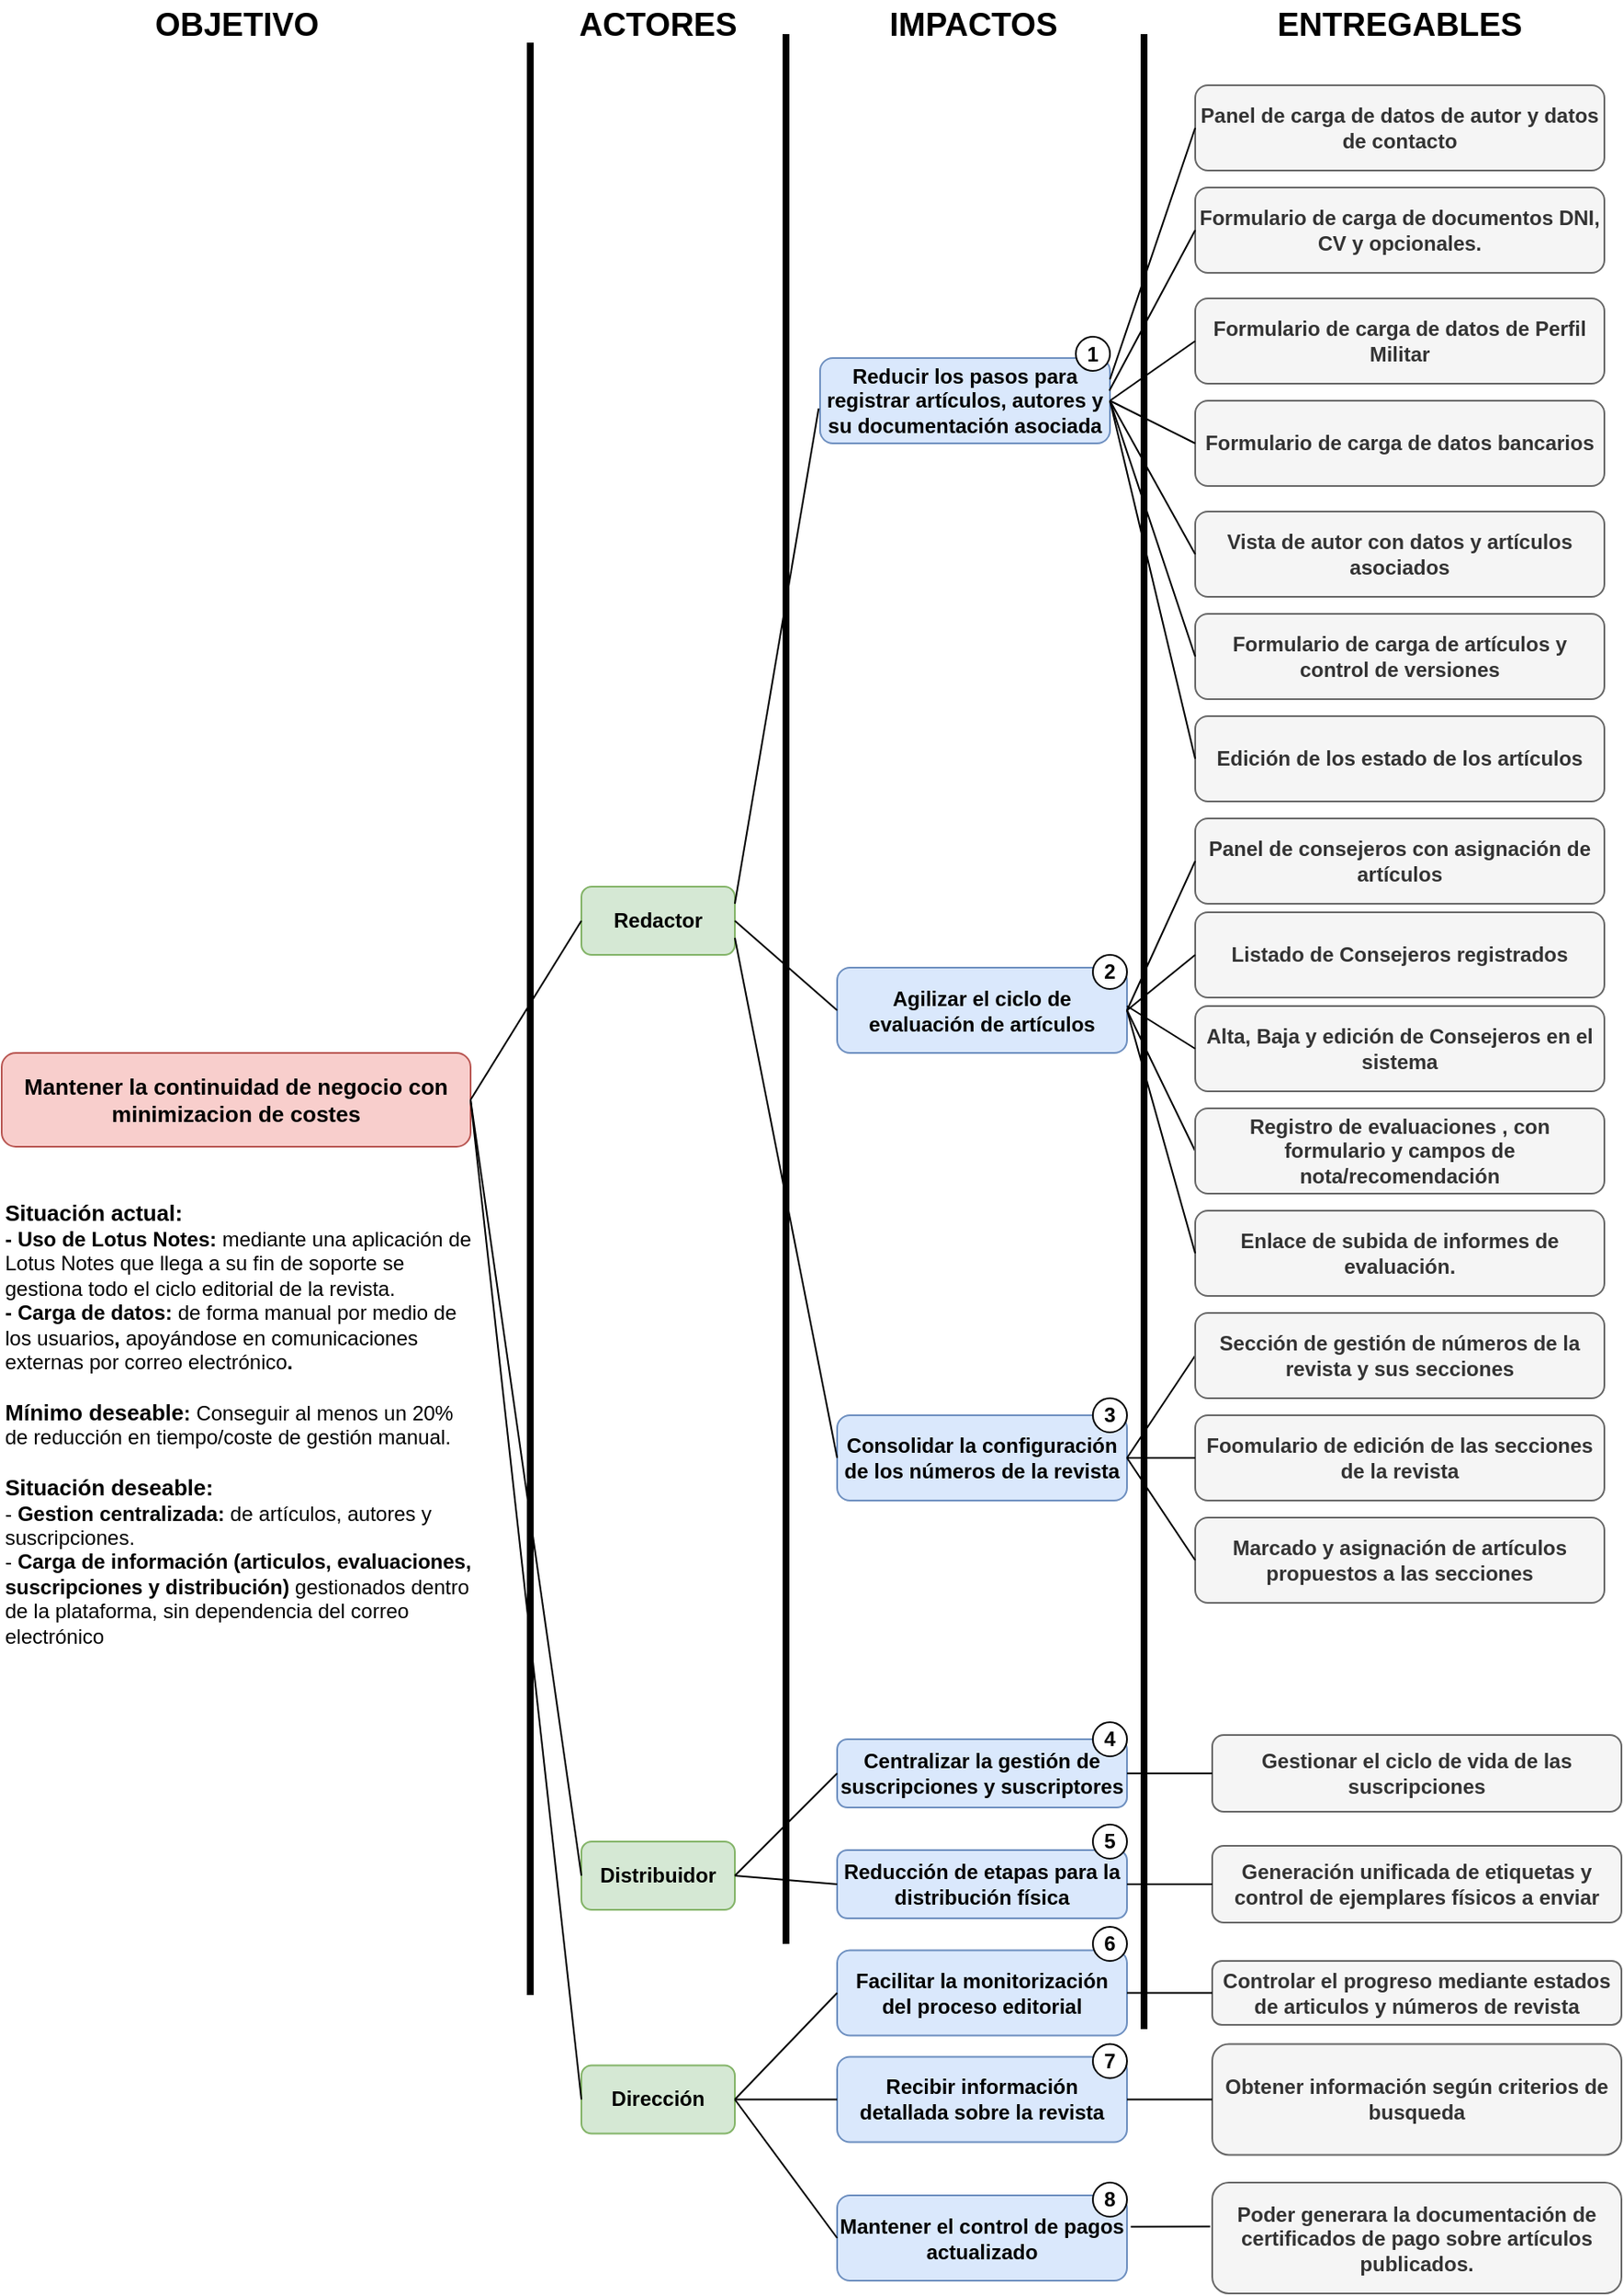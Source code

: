 <mxfile version="28.2.4">
  <diagram name="Página-1" id="cSd-_wRobqRKL74ayYy6">
    <mxGraphModel dx="1668" dy="925" grid="1" gridSize="10" guides="1" tooltips="1" connect="1" arrows="1" fold="1" page="1" pageScale="1" pageWidth="827" pageHeight="1169" math="0" shadow="0">
      <root>
        <mxCell id="0" />
        <mxCell id="1" parent="0" />
        <mxCell id="NgBLxMBELUggTvaBQ7se-1" value="&lt;b&gt;Mantener la continuidad de negocio con minimizacion de costes&lt;/b&gt;" style="rounded=1;whiteSpace=wrap;html=1;fillColor=#f8cecc;strokeColor=#b85450;fontSize=13;" parent="1" vertex="1">
          <mxGeometry x="140" y="917.5" width="275" height="55" as="geometry" />
        </mxCell>
        <mxCell id="NgBLxMBELUggTvaBQ7se-2" value="Redactor" style="rounded=1;whiteSpace=wrap;html=1;fontStyle=1;fillColor=#d5e8d4;strokeColor=#82b366;" parent="1" vertex="1">
          <mxGeometry x="480" y="820" width="90" height="40" as="geometry" />
        </mxCell>
        <mxCell id="NgBLxMBELUggTvaBQ7se-3" value="Dirección" style="rounded=1;whiteSpace=wrap;html=1;fontStyle=1;fillColor=#d5e8d4;strokeColor=#82b366;" parent="1" vertex="1">
          <mxGeometry x="480" y="1511.25" width="90" height="40" as="geometry" />
        </mxCell>
        <mxCell id="NgBLxMBELUggTvaBQ7se-4" value="Agilizar el ciclo de evaluación de artículos" style="rounded=1;whiteSpace=wrap;html=1;fontStyle=1;fillColor=#dae8fc;strokeColor=#6c8ebf;" parent="1" vertex="1">
          <mxGeometry x="630" y="867.5" width="170" height="50" as="geometry" />
        </mxCell>
        <mxCell id="NgBLxMBELUggTvaBQ7se-5" value="Consolidar la configuración de los números de la revista" style="rounded=1;whiteSpace=wrap;html=1;fontStyle=1;fillColor=#dae8fc;strokeColor=#6c8ebf;" parent="1" vertex="1">
          <mxGeometry x="630" y="1130" width="170" height="50" as="geometry" />
        </mxCell>
        <mxCell id="NgBLxMBELUggTvaBQ7se-6" value="Reducir los pasos para registrar artículos, autores y su documentación asociada" style="rounded=1;whiteSpace=wrap;html=1;fontStyle=1;fillColor=#dae8fc;strokeColor=#6c8ebf;" parent="1" vertex="1">
          <mxGeometry x="620" y="510" width="170" height="50" as="geometry" />
        </mxCell>
        <mxCell id="NgBLxMBELUggTvaBQ7se-7" value="Centralizar la gestión de suscripciones y suscriptores" style="rounded=1;whiteSpace=wrap;html=1;fontStyle=1;fillColor=#dae8fc;strokeColor=#6c8ebf;" parent="1" vertex="1">
          <mxGeometry x="630" y="1320" width="170" height="40" as="geometry" />
        </mxCell>
        <mxCell id="NgBLxMBELUggTvaBQ7se-8" value="Facilitar la monitorización del proceso editorial" style="rounded=1;whiteSpace=wrap;html=1;fontStyle=1;fillColor=#dae8fc;strokeColor=#6c8ebf;" parent="1" vertex="1">
          <mxGeometry x="630" y="1443.75" width="170" height="50" as="geometry" />
        </mxCell>
        <mxCell id="NgBLxMBELUggTvaBQ7se-9" value="Recibir información detallada sobre la revista" style="rounded=1;whiteSpace=wrap;html=1;fontStyle=1;fillColor=#dae8fc;strokeColor=#6c8ebf;" parent="1" vertex="1">
          <mxGeometry x="630" y="1506.25" width="170" height="50" as="geometry" />
        </mxCell>
        <mxCell id="NgBLxMBELUggTvaBQ7se-10" value="Panel de&amp;nbsp;carga de datos de autor y datos de contacto" style="rounded=1;whiteSpace=wrap;html=1;fontStyle=1;fillColor=#f5f5f5;fontColor=#333333;strokeColor=#666666;" parent="1" vertex="1">
          <mxGeometry x="840" y="350" width="240" height="50" as="geometry" />
        </mxCell>
        <mxCell id="NgBLxMBELUggTvaBQ7se-12" value="Formulario de carga de documentos DNI, CV y opcionales." style="rounded=1;whiteSpace=wrap;html=1;fontStyle=1;align=center;fillColor=#f5f5f5;fontColor=#333333;strokeColor=#666666;" parent="1" vertex="1">
          <mxGeometry x="840" y="410" width="240" height="50" as="geometry" />
        </mxCell>
        <mxCell id="NgBLxMBELUggTvaBQ7se-13" value="Obtener información según criterios de busqueda" style="rounded=1;whiteSpace=wrap;html=1;fontStyle=1;fillColor=#f5f5f5;fontColor=#333333;strokeColor=#666666;" parent="1" vertex="1">
          <mxGeometry x="850" y="1498.75" width="240" height="65" as="geometry" />
        </mxCell>
        <mxCell id="NgBLxMBELUggTvaBQ7se-14" value="Controlar el progreso mediante estados de articulos y números de revista" style="rounded=1;whiteSpace=wrap;html=1;fontStyle=1;fillColor=#f5f5f5;fontColor=#333333;strokeColor=#666666;" parent="1" vertex="1">
          <mxGeometry x="850" y="1450" width="240" height="37.5" as="geometry" />
        </mxCell>
        <mxCell id="NgBLxMBELUggTvaBQ7se-16" value="Distribuidor" style="rounded=1;whiteSpace=wrap;html=1;fontStyle=1;fillColor=#d5e8d4;strokeColor=#82b366;" parent="1" vertex="1">
          <mxGeometry x="480" y="1380" width="90" height="40" as="geometry" />
        </mxCell>
        <mxCell id="NgBLxMBELUggTvaBQ7se-17" value="Gestionar el ciclo de vida de las suscripciones" style="rounded=1;whiteSpace=wrap;html=1;fontStyle=1;fillColor=#f5f5f5;fontColor=#333333;strokeColor=#666666;" parent="1" vertex="1">
          <mxGeometry x="850" y="1317.5" width="240" height="45" as="geometry" />
        </mxCell>
        <mxCell id="NgBLxMBELUggTvaBQ7se-18" value="" style="endArrow=none;html=1;rounded=0;exitX=1;exitY=0.5;exitDx=0;exitDy=0;entryX=0;entryY=0.5;entryDx=0;entryDy=0;" parent="1" source="NgBLxMBELUggTvaBQ7se-1" target="NgBLxMBELUggTvaBQ7se-2" edge="1">
          <mxGeometry width="50" height="50" relative="1" as="geometry">
            <mxPoint x="660" y="630" as="sourcePoint" />
            <mxPoint x="710" y="580" as="targetPoint" />
          </mxGeometry>
        </mxCell>
        <mxCell id="NgBLxMBELUggTvaBQ7se-19" value="" style="endArrow=none;html=1;rounded=0;exitX=1;exitY=0.25;exitDx=0;exitDy=0;entryX=-0.005;entryY=0.592;entryDx=0;entryDy=0;entryPerimeter=0;" parent="1" source="NgBLxMBELUggTvaBQ7se-2" target="NgBLxMBELUggTvaBQ7se-6" edge="1">
          <mxGeometry width="50" height="50" relative="1" as="geometry">
            <mxPoint x="660" y="630" as="sourcePoint" />
            <mxPoint x="710" y="580" as="targetPoint" />
          </mxGeometry>
        </mxCell>
        <mxCell id="NgBLxMBELUggTvaBQ7se-20" value="" style="endArrow=none;html=1;rounded=0;exitX=1;exitY=0.25;exitDx=0;exitDy=0;entryX=0;entryY=0.5;entryDx=0;entryDy=0;" parent="1" source="NgBLxMBELUggTvaBQ7se-6" target="NgBLxMBELUggTvaBQ7se-10" edge="1">
          <mxGeometry width="50" height="50" relative="1" as="geometry">
            <mxPoint x="660" y="630" as="sourcePoint" />
            <mxPoint x="710" y="580" as="targetPoint" />
          </mxGeometry>
        </mxCell>
        <mxCell id="NgBLxMBELUggTvaBQ7se-21" value="" style="endArrow=none;html=1;rounded=0;exitX=0.998;exitY=0.383;exitDx=0;exitDy=0;entryX=0;entryY=0.5;entryDx=0;entryDy=0;exitPerimeter=0;" parent="1" source="NgBLxMBELUggTvaBQ7se-6" target="NgBLxMBELUggTvaBQ7se-12" edge="1">
          <mxGeometry width="50" height="50" relative="1" as="geometry">
            <mxPoint x="660" y="630" as="sourcePoint" />
            <mxPoint x="710" y="580" as="targetPoint" />
          </mxGeometry>
        </mxCell>
        <mxCell id="NgBLxMBELUggTvaBQ7se-22" value="" style="endArrow=none;html=1;rounded=0;exitX=1;exitY=0.5;exitDx=0;exitDy=0;entryX=0;entryY=0.5;entryDx=0;entryDy=0;" parent="1" source="NgBLxMBELUggTvaBQ7se-9" target="NgBLxMBELUggTvaBQ7se-13" edge="1">
          <mxGeometry width="50" height="50" relative="1" as="geometry">
            <mxPoint x="670" y="1396.25" as="sourcePoint" />
            <mxPoint x="720" y="1346.25" as="targetPoint" />
          </mxGeometry>
        </mxCell>
        <mxCell id="NgBLxMBELUggTvaBQ7se-23" value="" style="endArrow=none;html=1;rounded=0;exitX=1;exitY=0.5;exitDx=0;exitDy=0;entryX=0;entryY=0.5;entryDx=0;entryDy=0;" parent="1" source="NgBLxMBELUggTvaBQ7se-8" target="NgBLxMBELUggTvaBQ7se-14" edge="1">
          <mxGeometry width="50" height="50" relative="1" as="geometry">
            <mxPoint x="670" y="1396.25" as="sourcePoint" />
            <mxPoint x="720" y="1346.25" as="targetPoint" />
          </mxGeometry>
        </mxCell>
        <mxCell id="NgBLxMBELUggTvaBQ7se-24" value="" style="endArrow=none;html=1;rounded=0;exitX=1;exitY=0.5;exitDx=0;exitDy=0;entryX=0;entryY=0.5;entryDx=0;entryDy=0;" parent="1" source="NgBLxMBELUggTvaBQ7se-3" target="NgBLxMBELUggTvaBQ7se-9" edge="1">
          <mxGeometry width="50" height="50" relative="1" as="geometry">
            <mxPoint x="660" y="1196.25" as="sourcePoint" />
            <mxPoint x="710" y="1146.25" as="targetPoint" />
          </mxGeometry>
        </mxCell>
        <mxCell id="NgBLxMBELUggTvaBQ7se-25" value="" style="endArrow=none;html=1;rounded=0;exitX=1;exitY=0.5;exitDx=0;exitDy=0;entryX=0;entryY=0.5;entryDx=0;entryDy=0;" parent="1" source="NgBLxMBELUggTvaBQ7se-3" target="NgBLxMBELUggTvaBQ7se-8" edge="1">
          <mxGeometry width="50" height="50" relative="1" as="geometry">
            <mxPoint x="660" y="1196.25" as="sourcePoint" />
            <mxPoint x="710" y="1146.25" as="targetPoint" />
          </mxGeometry>
        </mxCell>
        <mxCell id="NgBLxMBELUggTvaBQ7se-26" value="" style="endArrow=none;html=1;rounded=0;exitX=1;exitY=0.5;exitDx=0;exitDy=0;entryX=0;entryY=0.5;entryDx=0;entryDy=0;" parent="1" source="NgBLxMBELUggTvaBQ7se-16" target="NgBLxMBELUggTvaBQ7se-7" edge="1">
          <mxGeometry width="50" height="50" relative="1" as="geometry">
            <mxPoint x="660" y="1150" as="sourcePoint" />
            <mxPoint x="710" y="1100" as="targetPoint" />
          </mxGeometry>
        </mxCell>
        <mxCell id="NgBLxMBELUggTvaBQ7se-27" value="" style="endArrow=none;html=1;rounded=0;exitX=1;exitY=0.5;exitDx=0;exitDy=0;entryX=0;entryY=0.5;entryDx=0;entryDy=0;" parent="1" source="NgBLxMBELUggTvaBQ7se-7" target="NgBLxMBELUggTvaBQ7se-17" edge="1">
          <mxGeometry width="50" height="50" relative="1" as="geometry">
            <mxPoint x="670" y="1350" as="sourcePoint" />
            <mxPoint x="720" y="1300" as="targetPoint" />
          </mxGeometry>
        </mxCell>
        <mxCell id="NgBLxMBELUggTvaBQ7se-28" value="" style="endArrow=none;html=1;rounded=0;exitX=1;exitY=0.75;exitDx=0;exitDy=0;entryX=0;entryY=0.5;entryDx=0;entryDy=0;" parent="1" source="NgBLxMBELUggTvaBQ7se-2" target="NgBLxMBELUggTvaBQ7se-5" edge="1">
          <mxGeometry width="50" height="50" relative="1" as="geometry">
            <mxPoint x="660" y="630" as="sourcePoint" />
            <mxPoint x="710" y="580" as="targetPoint" />
          </mxGeometry>
        </mxCell>
        <mxCell id="NgBLxMBELUggTvaBQ7se-29" value="" style="endArrow=none;html=1;rounded=0;exitX=1;exitY=0.5;exitDx=0;exitDy=0;entryX=0;entryY=0.5;entryDx=0;entryDy=0;" parent="1" source="NgBLxMBELUggTvaBQ7se-5" target="pvU-2DZ_yvHuzhMmbwo7-5" edge="1">
          <mxGeometry width="50" height="50" relative="1" as="geometry">
            <mxPoint x="670" y="1350" as="sourcePoint" />
            <mxPoint x="850.0" y="1280" as="targetPoint" />
          </mxGeometry>
        </mxCell>
        <mxCell id="NgBLxMBELUggTvaBQ7se-30" value="" style="endArrow=none;html=1;rounded=0;exitX=1;exitY=0.5;exitDx=0;exitDy=0;entryX=0;entryY=0.5;entryDx=0;entryDy=0;" parent="1" source="NgBLxMBELUggTvaBQ7se-4" target="pvU-2DZ_yvHuzhMmbwo7-15" edge="1">
          <mxGeometry width="50" height="50" relative="1" as="geometry">
            <mxPoint x="670" y="990" as="sourcePoint" />
            <mxPoint x="850.0" y="860" as="targetPoint" />
          </mxGeometry>
        </mxCell>
        <mxCell id="NgBLxMBELUggTvaBQ7se-31" value="" style="endArrow=none;html=1;rounded=0;exitX=1;exitY=0.5;exitDx=0;exitDy=0;entryX=0;entryY=0.5;entryDx=0;entryDy=0;" parent="1" source="NgBLxMBELUggTvaBQ7se-1" target="NgBLxMBELUggTvaBQ7se-16" edge="1">
          <mxGeometry width="50" height="50" relative="1" as="geometry">
            <mxPoint x="660" y="630" as="sourcePoint" />
            <mxPoint x="710" y="580" as="targetPoint" />
          </mxGeometry>
        </mxCell>
        <mxCell id="NgBLxMBELUggTvaBQ7se-32" value="" style="endArrow=none;html=1;rounded=0;exitX=1;exitY=0.5;exitDx=0;exitDy=0;entryX=0;entryY=0.5;entryDx=0;entryDy=0;" parent="1" source="NgBLxMBELUggTvaBQ7se-1" target="NgBLxMBELUggTvaBQ7se-3" edge="1">
          <mxGeometry width="50" height="50" relative="1" as="geometry">
            <mxPoint x="660" y="630" as="sourcePoint" />
            <mxPoint x="710" y="580" as="targetPoint" />
          </mxGeometry>
        </mxCell>
        <mxCell id="NgBLxMBELUggTvaBQ7se-33" value="ACTORES" style="text;html=1;align=center;verticalAlign=middle;whiteSpace=wrap;rounded=0;fontSize=19;fontStyle=1" parent="1" vertex="1">
          <mxGeometry x="495" y="300" width="60" height="30" as="geometry" />
        </mxCell>
        <mxCell id="NgBLxMBELUggTvaBQ7se-34" value="IMPACTOS" style="text;html=1;align=center;verticalAlign=middle;whiteSpace=wrap;rounded=0;fontSize=19;fontStyle=1" parent="1" vertex="1">
          <mxGeometry x="680" y="300" width="60" height="30" as="geometry" />
        </mxCell>
        <mxCell id="NgBLxMBELUggTvaBQ7se-35" value="ENTREGABLES" style="text;html=1;align=center;verticalAlign=middle;whiteSpace=wrap;rounded=0;fontSize=19;fontStyle=1" parent="1" vertex="1">
          <mxGeometry x="930" y="300" width="60" height="30" as="geometry" />
        </mxCell>
        <mxCell id="NgBLxMBELUggTvaBQ7se-36" value="OBJETIVO" style="text;html=1;align=center;verticalAlign=middle;whiteSpace=wrap;rounded=0;fontSize=19;fontStyle=1" parent="1" vertex="1">
          <mxGeometry x="247.5" y="300" width="60" height="30" as="geometry" />
        </mxCell>
        <mxCell id="NgBLxMBELUggTvaBQ7se-37" value="" style="endArrow=none;html=1;rounded=0;exitX=1;exitY=0.5;exitDx=0;exitDy=0;entryX=0;entryY=0.5;entryDx=0;entryDy=0;" parent="1" source="NgBLxMBELUggTvaBQ7se-2" target="NgBLxMBELUggTvaBQ7se-4" edge="1">
          <mxGeometry width="50" height="50" relative="1" as="geometry">
            <mxPoint x="660" y="630" as="sourcePoint" />
            <mxPoint x="710" y="580" as="targetPoint" />
          </mxGeometry>
        </mxCell>
        <mxCell id="NgBLxMBELUggTvaBQ7se-38" value="" style="endArrow=none;html=1;rounded=0;strokeWidth=4;" parent="1" edge="1">
          <mxGeometry width="50" height="50" relative="1" as="geometry">
            <mxPoint x="450" y="1470" as="sourcePoint" />
            <mxPoint x="450" y="325" as="targetPoint" />
          </mxGeometry>
        </mxCell>
        <mxCell id="NgBLxMBELUggTvaBQ7se-39" value="" style="endArrow=none;html=1;rounded=0;strokeWidth=4;" parent="1" edge="1">
          <mxGeometry width="50" height="50" relative="1" as="geometry">
            <mxPoint x="600" y="1440" as="sourcePoint" />
            <mxPoint x="600" y="320" as="targetPoint" />
          </mxGeometry>
        </mxCell>
        <mxCell id="NgBLxMBELUggTvaBQ7se-40" value="" style="endArrow=none;html=1;rounded=0;strokeWidth=4;" parent="1" edge="1">
          <mxGeometry width="50" height="50" relative="1" as="geometry">
            <mxPoint x="810" y="1490" as="sourcePoint" />
            <mxPoint x="810" y="320" as="targetPoint" />
          </mxGeometry>
        </mxCell>
        <mxCell id="NgBLxMBELUggTvaBQ7se-41" value="&lt;div&gt;&lt;b&gt;&lt;br&gt;&lt;/b&gt;&lt;/div&gt;&lt;div style=&quot;font-weight: bold;&quot;&gt;&lt;b&gt;&lt;font style=&quot;font-size: 13px;&quot;&gt;Situación actual:&lt;/font&gt;&lt;/b&gt;&lt;/div&gt;&lt;div style=&quot;&quot;&gt;&lt;b style=&quot;background-color: transparent; color: light-dark(rgb(0, 0, 0), rgb(255, 255, 255));&quot;&gt;- Uso de Lotus Notes: &lt;/b&gt;&lt;span style=&quot;background-color: transparent; color: light-dark(rgb(0, 0, 0), rgb(255, 255, 255));&quot;&gt;mediante una aplicación de Lotus Notes que llega a su fin de soporte se gestiona todo el ciclo editorial de la revista.&lt;/span&gt;&lt;br&gt;&lt;b style=&quot;background-color: transparent; color: light-dark(rgb(0, 0, 0), rgb(255, 255, 255));&quot;&gt;- Carga de datos: &lt;/b&gt;&lt;span style=&quot;background-color: transparent; color: light-dark(rgb(0, 0, 0), rgb(255, 255, 255));&quot;&gt;de forma manual por medio de los usuarios&lt;/span&gt;&lt;b style=&quot;background-color: transparent; color: light-dark(rgb(0, 0, 0), rgb(255, 255, 255));&quot;&gt;,&amp;nbsp;&lt;/b&gt;&lt;span style=&quot;background-color: transparent; color: light-dark(rgb(0, 0, 0), rgb(255, 255, 255));&quot;&gt;apoyándose en comunicaciones externas por correo electrónico&lt;/span&gt;&lt;b style=&quot;background-color: transparent; color: light-dark(rgb(0, 0, 0), rgb(255, 255, 255));&quot;&gt;.&lt;/b&gt;&lt;/div&gt;&lt;div style=&quot;&quot;&gt;&lt;span style=&quot;background-color: transparent; color: light-dark(rgb(0, 0, 0), rgb(255, 255, 255));&quot;&gt;&lt;br&gt;&lt;/span&gt;&lt;/div&gt;&lt;b&gt;&lt;font style=&quot;font-size: 13px;&quot;&gt;Mínimo deseable&lt;/font&gt;:&lt;/b&gt;&amp;nbsp;Conseguir al menos un &lt;span data-end=&quot;1153&quot; data-start=&quot;1099&quot;&gt;20% de reducción en tiempo/coste de gestión manual&lt;/span&gt;.&lt;div&gt;&lt;br&gt;&lt;div&gt;&lt;b&gt;&lt;font style=&quot;font-size: 13px;&quot;&gt;Situación deseable:&lt;/font&gt;&lt;/b&gt;&lt;/div&gt;&lt;div&gt;&lt;span style=&quot;background-color: transparent; color: light-dark(rgb(0, 0, 0), rgb(255, 255, 255));&quot;&gt;- &lt;b&gt;Gestion centralizada:&lt;/b&gt; de artículos, autores y suscripciones.&lt;/span&gt;&lt;br&gt;&lt;span style=&quot;background-color: transparent; color: light-dark(rgb(0, 0, 0), rgb(255, 255, 255));&quot;&gt;-&amp;nbsp;&lt;/span&gt;&lt;span style=&quot;background-color: transparent; color: light-dark(rgb(0, 0, 0), rgb(255, 255, 255));&quot;&gt;&lt;b&gt;Carga de información (articulos, evaluaciones, suscripciones y distribución)&lt;/b&gt; gestionados dentro de la plataforma, sin dependencia del correo electrónico&lt;/span&gt;&lt;br&gt;&lt;/div&gt;&lt;/div&gt;" style="text;html=1;align=left;verticalAlign=middle;whiteSpace=wrap;rounded=0;" parent="1" vertex="1">
          <mxGeometry x="140" y="1000" width="280" height="255" as="geometry" />
        </mxCell>
        <mxCell id="NgBLxMBELUggTvaBQ7se-42" value="&lt;b&gt;&lt;font&gt;4&lt;/font&gt;&lt;/b&gt;" style="ellipse;whiteSpace=wrap;html=1;" parent="1" vertex="1">
          <mxGeometry x="780" y="1310" width="20" height="20" as="geometry" />
        </mxCell>
        <mxCell id="NgBLxMBELUggTvaBQ7se-43" value="&lt;b&gt;&lt;font&gt;1&lt;/font&gt;&lt;/b&gt;" style="ellipse;whiteSpace=wrap;html=1;" parent="1" vertex="1">
          <mxGeometry x="770" y="497.5" width="20" height="20" as="geometry" />
        </mxCell>
        <mxCell id="NgBLxMBELUggTvaBQ7se-44" value="&lt;b&gt;&lt;font&gt;2&lt;/font&gt;&lt;/b&gt;" style="ellipse;whiteSpace=wrap;html=1;" parent="1" vertex="1">
          <mxGeometry x="780" y="860" width="20" height="20" as="geometry" />
        </mxCell>
        <mxCell id="NgBLxMBELUggTvaBQ7se-45" value="&lt;b&gt;&lt;font&gt;3&lt;/font&gt;&lt;/b&gt;" style="ellipse;whiteSpace=wrap;html=1;" parent="1" vertex="1">
          <mxGeometry x="780" y="1120" width="20" height="20" as="geometry" />
        </mxCell>
        <mxCell id="NgBLxMBELUggTvaBQ7se-46" value="&lt;b&gt;&lt;font&gt;6&lt;/font&gt;&lt;/b&gt;" style="ellipse;whiteSpace=wrap;html=1;" parent="1" vertex="1">
          <mxGeometry x="780" y="1430" width="20" height="20" as="geometry" />
        </mxCell>
        <mxCell id="NgBLxMBELUggTvaBQ7se-47" value="&lt;b&gt;7&lt;/b&gt;" style="ellipse;whiteSpace=wrap;html=1;" parent="1" vertex="1">
          <mxGeometry x="780" y="1498.75" width="20" height="20" as="geometry" />
        </mxCell>
        <mxCell id="NgBLxMBELUggTvaBQ7se-48" value="Reducción de etapas para la distribución física" style="rounded=1;whiteSpace=wrap;html=1;fontStyle=1;fillColor=#dae8fc;strokeColor=#6c8ebf;" parent="1" vertex="1">
          <mxGeometry x="630" y="1385" width="170" height="40" as="geometry" />
        </mxCell>
        <mxCell id="NgBLxMBELUggTvaBQ7se-49" value="&lt;b&gt;&lt;font&gt;5&lt;/font&gt;&lt;/b&gt;" style="ellipse;whiteSpace=wrap;html=1;" parent="1" vertex="1">
          <mxGeometry x="780" y="1370" width="20" height="20" as="geometry" />
        </mxCell>
        <mxCell id="NgBLxMBELUggTvaBQ7se-50" value="" style="endArrow=none;html=1;rounded=0;exitX=1;exitY=0.5;exitDx=0;exitDy=0;entryX=0;entryY=0.5;entryDx=0;entryDy=0;" parent="1" source="NgBLxMBELUggTvaBQ7se-16" target="NgBLxMBELUggTvaBQ7se-48" edge="1">
          <mxGeometry width="50" height="50" relative="1" as="geometry">
            <mxPoint x="1120" y="1290" as="sourcePoint" />
            <mxPoint x="1170" y="1240" as="targetPoint" />
          </mxGeometry>
        </mxCell>
        <mxCell id="NgBLxMBELUggTvaBQ7se-51" value="Generación unificada de etiquetas y control de ejemplares físicos a enviar" style="rounded=1;whiteSpace=wrap;html=1;fontStyle=1;fillColor=#f5f5f5;fontColor=#333333;strokeColor=#666666;" parent="1" vertex="1">
          <mxGeometry x="850" y="1382.5" width="240" height="45" as="geometry" />
        </mxCell>
        <mxCell id="NgBLxMBELUggTvaBQ7se-52" value="" style="endArrow=none;html=1;rounded=0;exitX=1;exitY=0.5;exitDx=0;exitDy=0;entryX=0;entryY=0.5;entryDx=0;entryDy=0;" parent="1" source="NgBLxMBELUggTvaBQ7se-48" target="NgBLxMBELUggTvaBQ7se-51" edge="1">
          <mxGeometry width="50" height="50" relative="1" as="geometry">
            <mxPoint x="830" y="1410" as="sourcePoint" />
            <mxPoint x="880" y="1410" as="targetPoint" />
          </mxGeometry>
        </mxCell>
        <mxCell id="NgBLxMBELUggTvaBQ7se-53" value="Poder generara la documentación de certificados de pago sobre artículos publicados." style="rounded=1;whiteSpace=wrap;html=1;fontStyle=1;fillColor=#f5f5f5;fontColor=#333333;strokeColor=#666666;" parent="1" vertex="1">
          <mxGeometry x="850" y="1580" width="240" height="65" as="geometry" />
        </mxCell>
        <mxCell id="NgBLxMBELUggTvaBQ7se-54" value="Mantener el control de pagos actualizado" style="rounded=1;whiteSpace=wrap;html=1;fontStyle=1;fillColor=#dae8fc;strokeColor=#6c8ebf;" parent="1" vertex="1">
          <mxGeometry x="630" y="1587.5" width="170" height="50" as="geometry" />
        </mxCell>
        <mxCell id="NgBLxMBELUggTvaBQ7se-55" value="" style="endArrow=none;html=1;rounded=0;exitX=1;exitY=0.5;exitDx=0;exitDy=0;entryX=0;entryY=0.5;entryDx=0;entryDy=0;" parent="1" source="NgBLxMBELUggTvaBQ7se-3" target="NgBLxMBELUggTvaBQ7se-54" edge="1">
          <mxGeometry width="50" height="50" relative="1" as="geometry">
            <mxPoint x="580" y="1542" as="sourcePoint" />
            <mxPoint x="630" y="1480" as="targetPoint" />
          </mxGeometry>
        </mxCell>
        <mxCell id="NgBLxMBELUggTvaBQ7se-56" value="&lt;b&gt;8&lt;/b&gt;" style="ellipse;whiteSpace=wrap;html=1;" parent="1" vertex="1">
          <mxGeometry x="780" y="1580" width="20" height="20" as="geometry" />
        </mxCell>
        <mxCell id="pvU-2DZ_yvHuzhMmbwo7-2" value="" style="endArrow=none;html=1;rounded=0;exitX=1.013;exitY=0.367;exitDx=0;exitDy=0;entryX=-0.005;entryY=0.397;entryDx=0;entryDy=0;exitPerimeter=0;entryPerimeter=0;" edge="1" parent="1" source="NgBLxMBELUggTvaBQ7se-54" target="NgBLxMBELUggTvaBQ7se-53">
          <mxGeometry width="50" height="50" relative="1" as="geometry">
            <mxPoint x="830" y="1600" as="sourcePoint" />
            <mxPoint x="880" y="1600" as="targetPoint" />
          </mxGeometry>
        </mxCell>
        <mxCell id="pvU-2DZ_yvHuzhMmbwo7-5" value="Sección de gestión de números de la revista y sus secciones" style="rounded=1;whiteSpace=wrap;html=1;fontStyle=1;align=center;fillColor=#f5f5f5;fontColor=#333333;strokeColor=#666666;" vertex="1" parent="1">
          <mxGeometry x="840" y="1070" width="240" height="50" as="geometry" />
        </mxCell>
        <mxCell id="pvU-2DZ_yvHuzhMmbwo7-6" value="Formulario de carga de datos de Perfil Militar" style="rounded=1;whiteSpace=wrap;html=1;fontStyle=1;align=center;fillColor=#f5f5f5;fontColor=#333333;strokeColor=#666666;" vertex="1" parent="1">
          <mxGeometry x="840" y="475" width="240" height="50" as="geometry" />
        </mxCell>
        <mxCell id="pvU-2DZ_yvHuzhMmbwo7-8" value="" style="endArrow=none;html=1;rounded=0;entryX=0;entryY=0.5;entryDx=0;entryDy=0;exitX=1;exitY=0.5;exitDx=0;exitDy=0;" edge="1" parent="1" source="NgBLxMBELUggTvaBQ7se-6" target="pvU-2DZ_yvHuzhMmbwo7-6">
          <mxGeometry width="50" height="50" relative="1" as="geometry">
            <mxPoint x="790" y="550" as="sourcePoint" />
            <mxPoint x="910" y="530" as="targetPoint" />
          </mxGeometry>
        </mxCell>
        <mxCell id="pvU-2DZ_yvHuzhMmbwo7-9" value="Formulario de carga de datos bancarios" style="rounded=1;whiteSpace=wrap;html=1;fontStyle=1;align=center;fillColor=#f5f5f5;fontColor=#333333;strokeColor=#666666;" vertex="1" parent="1">
          <mxGeometry x="840" y="535" width="240" height="50" as="geometry" />
        </mxCell>
        <mxCell id="pvU-2DZ_yvHuzhMmbwo7-10" value="Vista de autor con datos y artículos asociados" style="rounded=1;whiteSpace=wrap;html=1;fontStyle=1;align=center;fillColor=#f5f5f5;fontColor=#333333;strokeColor=#666666;" vertex="1" parent="1">
          <mxGeometry x="840" y="600" width="240" height="50" as="geometry" />
        </mxCell>
        <mxCell id="pvU-2DZ_yvHuzhMmbwo7-11" value="Formulario de carga de artículos y control de versiones" style="rounded=1;whiteSpace=wrap;html=1;fontStyle=1;align=center;fillColor=#f5f5f5;fontColor=#333333;strokeColor=#666666;" vertex="1" parent="1">
          <mxGeometry x="840" y="660" width="240" height="50" as="geometry" />
        </mxCell>
        <mxCell id="pvU-2DZ_yvHuzhMmbwo7-12" value="Edición de los estado de los artículos" style="rounded=1;whiteSpace=wrap;html=1;fontStyle=1;align=center;fillColor=#f5f5f5;fontColor=#333333;strokeColor=#666666;" vertex="1" parent="1">
          <mxGeometry x="840" y="720" width="240" height="50" as="geometry" />
        </mxCell>
        <mxCell id="pvU-2DZ_yvHuzhMmbwo7-13" value="Panel de consejeros con asignación de artículos" style="rounded=1;whiteSpace=wrap;html=1;fontStyle=1;align=center;fillColor=#f5f5f5;fontColor=#333333;strokeColor=#666666;" vertex="1" parent="1">
          <mxGeometry x="840" y="780" width="240" height="50" as="geometry" />
        </mxCell>
        <mxCell id="pvU-2DZ_yvHuzhMmbwo7-14" value="" style="endArrow=none;html=1;rounded=0;entryX=0;entryY=0.5;entryDx=0;entryDy=0;exitX=1;exitY=0.5;exitDx=0;exitDy=0;" edge="1" parent="1" source="NgBLxMBELUggTvaBQ7se-4" target="pvU-2DZ_yvHuzhMmbwo7-13">
          <mxGeometry width="50" height="50" relative="1" as="geometry">
            <mxPoint x="900" y="745" as="sourcePoint" />
            <mxPoint x="950" y="710" as="targetPoint" />
          </mxGeometry>
        </mxCell>
        <mxCell id="pvU-2DZ_yvHuzhMmbwo7-15" value="Registro de evaluaciones , con formulario y campos de nota/recomendación" style="rounded=1;whiteSpace=wrap;html=1;fontStyle=1;align=center;fillColor=#f5f5f5;fontColor=#333333;strokeColor=#666666;" vertex="1" parent="1">
          <mxGeometry x="840" y="950" width="240" height="50" as="geometry" />
        </mxCell>
        <mxCell id="pvU-2DZ_yvHuzhMmbwo7-16" value="Enlace de subida de informes de evaluación." style="rounded=1;whiteSpace=wrap;html=1;fontStyle=1;align=center;fillColor=#f5f5f5;fontColor=#333333;strokeColor=#666666;" vertex="1" parent="1">
          <mxGeometry x="840" y="1010" width="240" height="50" as="geometry" />
        </mxCell>
        <mxCell id="pvU-2DZ_yvHuzhMmbwo7-18" value="" style="endArrow=none;html=1;rounded=0;entryX=0;entryY=0.5;entryDx=0;entryDy=0;exitX=1;exitY=0.5;exitDx=0;exitDy=0;" edge="1" parent="1" source="NgBLxMBELUggTvaBQ7se-4" target="pvU-2DZ_yvHuzhMmbwo7-16">
          <mxGeometry width="50" height="50" relative="1" as="geometry">
            <mxPoint x="790" y="985" as="sourcePoint" />
            <mxPoint x="830" y="930" as="targetPoint" />
          </mxGeometry>
        </mxCell>
        <mxCell id="pvU-2DZ_yvHuzhMmbwo7-19" value="" style="endArrow=none;html=1;rounded=0;entryX=0;entryY=0.5;entryDx=0;entryDy=0;exitX=1;exitY=0.5;exitDx=0;exitDy=0;" edge="1" parent="1" source="NgBLxMBELUggTvaBQ7se-6" target="pvU-2DZ_yvHuzhMmbwo7-9">
          <mxGeometry width="50" height="50" relative="1" as="geometry">
            <mxPoint x="950" y="915" as="sourcePoint" />
            <mxPoint x="990" y="860" as="targetPoint" />
          </mxGeometry>
        </mxCell>
        <mxCell id="pvU-2DZ_yvHuzhMmbwo7-20" value="" style="endArrow=none;html=1;rounded=0;entryX=0;entryY=0.5;entryDx=0;entryDy=0;exitX=1;exitY=0.5;exitDx=0;exitDy=0;" edge="1" parent="1" source="NgBLxMBELUggTvaBQ7se-6" target="pvU-2DZ_yvHuzhMmbwo7-10">
          <mxGeometry width="50" height="50" relative="1" as="geometry">
            <mxPoint x="940" y="915" as="sourcePoint" />
            <mxPoint x="980" y="860" as="targetPoint" />
          </mxGeometry>
        </mxCell>
        <mxCell id="pvU-2DZ_yvHuzhMmbwo7-21" value="" style="endArrow=none;html=1;rounded=0;entryX=0;entryY=0.5;entryDx=0;entryDy=0;exitX=1;exitY=0.5;exitDx=0;exitDy=0;" edge="1" parent="1" source="NgBLxMBELUggTvaBQ7se-6" target="pvU-2DZ_yvHuzhMmbwo7-11">
          <mxGeometry width="50" height="50" relative="1" as="geometry">
            <mxPoint x="900" y="885" as="sourcePoint" />
            <mxPoint x="940" y="830" as="targetPoint" />
          </mxGeometry>
        </mxCell>
        <mxCell id="pvU-2DZ_yvHuzhMmbwo7-22" value="" style="endArrow=none;html=1;rounded=0;entryX=0;entryY=0.5;entryDx=0;entryDy=0;exitX=1;exitY=0.5;exitDx=0;exitDy=0;" edge="1" parent="1" source="NgBLxMBELUggTvaBQ7se-6" target="pvU-2DZ_yvHuzhMmbwo7-12">
          <mxGeometry width="50" height="50" relative="1" as="geometry">
            <mxPoint x="910" y="865" as="sourcePoint" />
            <mxPoint x="950" y="810" as="targetPoint" />
          </mxGeometry>
        </mxCell>
        <mxCell id="pvU-2DZ_yvHuzhMmbwo7-23" value="Listado de Consejeros registrados" style="rounded=1;whiteSpace=wrap;html=1;fontStyle=1;align=center;fillColor=#f5f5f5;fontColor=#333333;strokeColor=#666666;" vertex="1" parent="1">
          <mxGeometry x="840" y="835" width="240" height="50" as="geometry" />
        </mxCell>
        <mxCell id="pvU-2DZ_yvHuzhMmbwo7-24" value="" style="endArrow=none;html=1;rounded=0;entryX=0;entryY=0.5;entryDx=0;entryDy=0;exitX=1;exitY=0.5;exitDx=0;exitDy=0;" edge="1" parent="1" source="NgBLxMBELUggTvaBQ7se-4" target="pvU-2DZ_yvHuzhMmbwo7-23">
          <mxGeometry width="50" height="50" relative="1" as="geometry">
            <mxPoint x="800" y="860" as="sourcePoint" />
            <mxPoint x="1170" y="880" as="targetPoint" />
          </mxGeometry>
        </mxCell>
        <mxCell id="pvU-2DZ_yvHuzhMmbwo7-25" value="Alta, Baja y edición de Consejeros en el sistema" style="rounded=1;whiteSpace=wrap;html=1;fontStyle=1;align=center;fillColor=#f5f5f5;fontColor=#333333;strokeColor=#666666;" vertex="1" parent="1">
          <mxGeometry x="840" y="890" width="240" height="50" as="geometry" />
        </mxCell>
        <mxCell id="pvU-2DZ_yvHuzhMmbwo7-26" value="Marcado y asignación de artículos propuestos a las secciones" style="rounded=1;whiteSpace=wrap;html=1;fontStyle=1;align=center;fillColor=#f5f5f5;fontColor=#333333;strokeColor=#666666;" vertex="1" parent="1">
          <mxGeometry x="840" y="1190" width="240" height="50" as="geometry" />
        </mxCell>
        <mxCell id="pvU-2DZ_yvHuzhMmbwo7-27" value="Foomulario de edición de las secciones de la revista" style="rounded=1;whiteSpace=wrap;html=1;fontStyle=1;align=center;fillColor=#f5f5f5;fontColor=#333333;strokeColor=#666666;" vertex="1" parent="1">
          <mxGeometry x="840" y="1130" width="240" height="50" as="geometry" />
        </mxCell>
        <mxCell id="pvU-2DZ_yvHuzhMmbwo7-28" value="" style="endArrow=none;html=1;rounded=0;exitX=1;exitY=0.5;exitDx=0;exitDy=0;" edge="1" parent="1" source="NgBLxMBELUggTvaBQ7se-5" target="pvU-2DZ_yvHuzhMmbwo7-27">
          <mxGeometry width="50" height="50" relative="1" as="geometry">
            <mxPoint x="850" y="1320" as="sourcePoint" />
            <mxPoint x="890" y="1260" as="targetPoint" />
          </mxGeometry>
        </mxCell>
        <mxCell id="pvU-2DZ_yvHuzhMmbwo7-29" value="" style="endArrow=none;html=1;rounded=0;exitX=1;exitY=0.5;exitDx=0;exitDy=0;entryX=0;entryY=0.5;entryDx=0;entryDy=0;" edge="1" parent="1" source="NgBLxMBELUggTvaBQ7se-5" target="pvU-2DZ_yvHuzhMmbwo7-26">
          <mxGeometry width="50" height="50" relative="1" as="geometry">
            <mxPoint x="890" y="1340" as="sourcePoint" />
            <mxPoint x="930" y="1280" as="targetPoint" />
          </mxGeometry>
        </mxCell>
        <mxCell id="pvU-2DZ_yvHuzhMmbwo7-30" value="" style="endArrow=none;html=1;rounded=0;entryX=0;entryY=0.5;entryDx=0;entryDy=0;" edge="1" parent="1" target="pvU-2DZ_yvHuzhMmbwo7-25">
          <mxGeometry width="50" height="50" relative="1" as="geometry">
            <mxPoint x="800" y="890" as="sourcePoint" />
            <mxPoint x="1210" y="920" as="targetPoint" />
          </mxGeometry>
        </mxCell>
      </root>
    </mxGraphModel>
  </diagram>
</mxfile>
